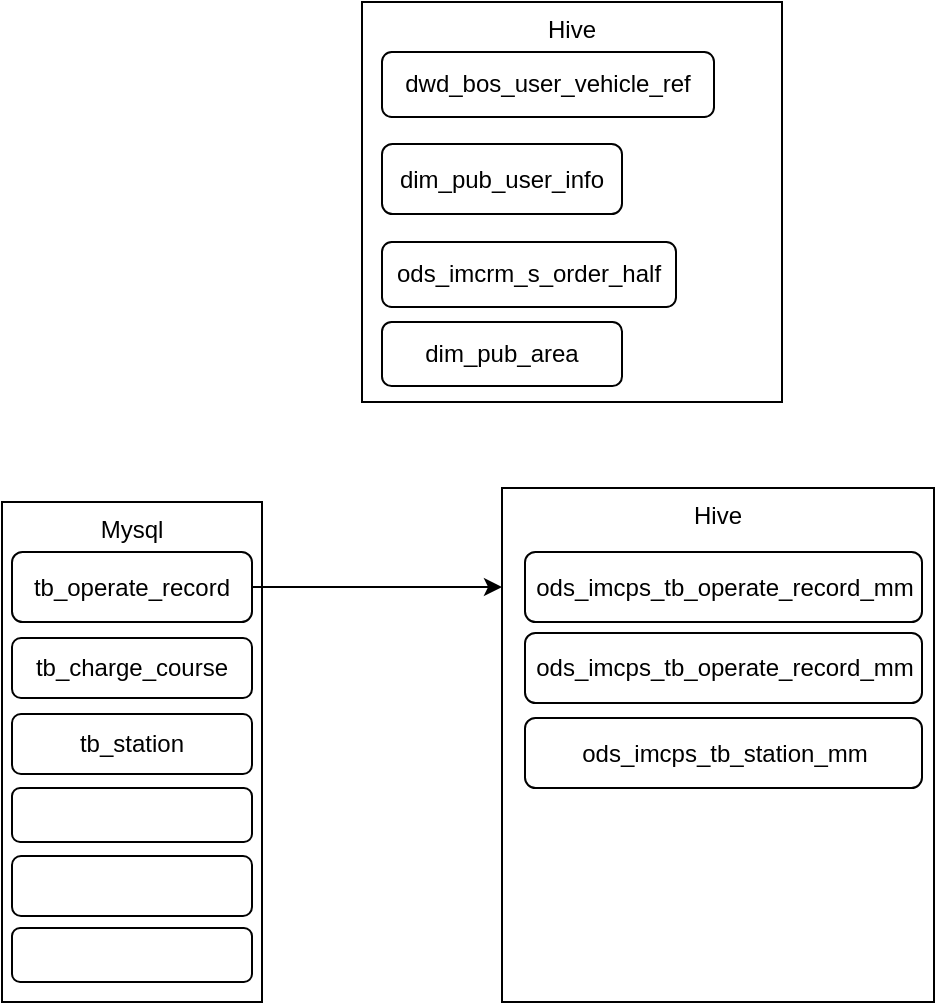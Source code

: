 <mxfile version="15.9.6" type="github">
  <diagram id="J1Vowh26vLz53ZqqpYSX" name="第 1 页">
    <mxGraphModel dx="1038" dy="1716" grid="1" gridSize="10" guides="1" tooltips="1" connect="1" arrows="1" fold="1" page="1" pageScale="1" pageWidth="827" pageHeight="1169" math="0" shadow="0">
      <root>
        <mxCell id="0" />
        <mxCell id="1" parent="0" />
        <mxCell id="ODQM6ZstjYPvC5WV3IUR-1" value="Mysql" style="rounded=0;whiteSpace=wrap;html=1;verticalAlign=top;" vertex="1" parent="1">
          <mxGeometry x="140" y="80" width="130" height="250" as="geometry" />
        </mxCell>
        <mxCell id="ODQM6ZstjYPvC5WV3IUR-16" style="edgeStyle=orthogonalEdgeStyle;rounded=0;orthogonalLoop=1;jettySize=auto;html=1;" edge="1" parent="1" source="ODQM6ZstjYPvC5WV3IUR-2">
          <mxGeometry relative="1" as="geometry">
            <mxPoint x="390" y="122.5" as="targetPoint" />
          </mxGeometry>
        </mxCell>
        <mxCell id="ODQM6ZstjYPvC5WV3IUR-2" value="tb_operate_record" style="rounded=1;whiteSpace=wrap;html=1;" vertex="1" parent="1">
          <mxGeometry x="145" y="105" width="120" height="35" as="geometry" />
        </mxCell>
        <mxCell id="ODQM6ZstjYPvC5WV3IUR-3" value="tb_charge_course" style="rounded=1;whiteSpace=wrap;html=1;" vertex="1" parent="1">
          <mxGeometry x="145" y="148" width="120" height="30" as="geometry" />
        </mxCell>
        <mxCell id="ODQM6ZstjYPvC5WV3IUR-4" value="tb_station" style="rounded=1;whiteSpace=wrap;html=1;" vertex="1" parent="1">
          <mxGeometry x="145" y="186" width="120" height="30" as="geometry" />
        </mxCell>
        <mxCell id="ODQM6ZstjYPvC5WV3IUR-5" value="" style="rounded=1;whiteSpace=wrap;html=1;" vertex="1" parent="1">
          <mxGeometry x="145" y="223" width="120" height="27" as="geometry" />
        </mxCell>
        <mxCell id="ODQM6ZstjYPvC5WV3IUR-6" value="" style="rounded=1;whiteSpace=wrap;html=1;" vertex="1" parent="1">
          <mxGeometry x="145" y="257" width="120" height="30" as="geometry" />
        </mxCell>
        <mxCell id="ODQM6ZstjYPvC5WV3IUR-7" value="" style="rounded=1;whiteSpace=wrap;html=1;" vertex="1" parent="1">
          <mxGeometry x="145" y="293" width="120" height="27" as="geometry" />
        </mxCell>
        <mxCell id="ODQM6ZstjYPvC5WV3IUR-9" value="Hive" style="rounded=0;whiteSpace=wrap;html=1;verticalAlign=top;" vertex="1" parent="1">
          <mxGeometry x="320" y="-170" width="210" height="200" as="geometry" />
        </mxCell>
        <mxCell id="ODQM6ZstjYPvC5WV3IUR-10" value="dwd_bos_user_vehicle_ref" style="rounded=1;whiteSpace=wrap;html=1;" vertex="1" parent="1">
          <mxGeometry x="330" y="-145" width="166" height="32.5" as="geometry" />
        </mxCell>
        <mxCell id="ODQM6ZstjYPvC5WV3IUR-11" value="dim_pub_area" style="rounded=1;whiteSpace=wrap;html=1;" vertex="1" parent="1">
          <mxGeometry x="330" y="-10" width="120" height="32" as="geometry" />
        </mxCell>
        <mxCell id="ODQM6ZstjYPvC5WV3IUR-12" value="dim_pub_user_info" style="rounded=1;whiteSpace=wrap;html=1;" vertex="1" parent="1">
          <mxGeometry x="330" y="-99" width="120" height="35" as="geometry" />
        </mxCell>
        <mxCell id="ODQM6ZstjYPvC5WV3IUR-14" value="ods_imcrm_s_order_half" style="rounded=1;whiteSpace=wrap;html=1;" vertex="1" parent="1">
          <mxGeometry x="330" y="-50" width="147" height="32.5" as="geometry" />
        </mxCell>
        <mxCell id="ODQM6ZstjYPvC5WV3IUR-15" value="Hive" style="rounded=0;whiteSpace=wrap;html=1;verticalAlign=top;" vertex="1" parent="1">
          <mxGeometry x="390" y="73" width="216" height="257" as="geometry" />
        </mxCell>
        <mxCell id="ODQM6ZstjYPvC5WV3IUR-20" value="ods_imcps_tb_operate_record_mm" style="rounded=1;whiteSpace=wrap;html=1;" vertex="1" parent="1">
          <mxGeometry x="401.5" y="105" width="198.5" height="35" as="geometry" />
        </mxCell>
        <mxCell id="ODQM6ZstjYPvC5WV3IUR-21" value="ods_imcps_tb_operate_record_mm" style="rounded=1;whiteSpace=wrap;html=1;" vertex="1" parent="1">
          <mxGeometry x="401.5" y="145.5" width="198.5" height="35" as="geometry" />
        </mxCell>
        <mxCell id="ODQM6ZstjYPvC5WV3IUR-22" value="ods_imcps_tb_station_mm" style="rounded=1;whiteSpace=wrap;html=1;" vertex="1" parent="1">
          <mxGeometry x="401.5" y="188" width="198.5" height="35" as="geometry" />
        </mxCell>
      </root>
    </mxGraphModel>
  </diagram>
</mxfile>
